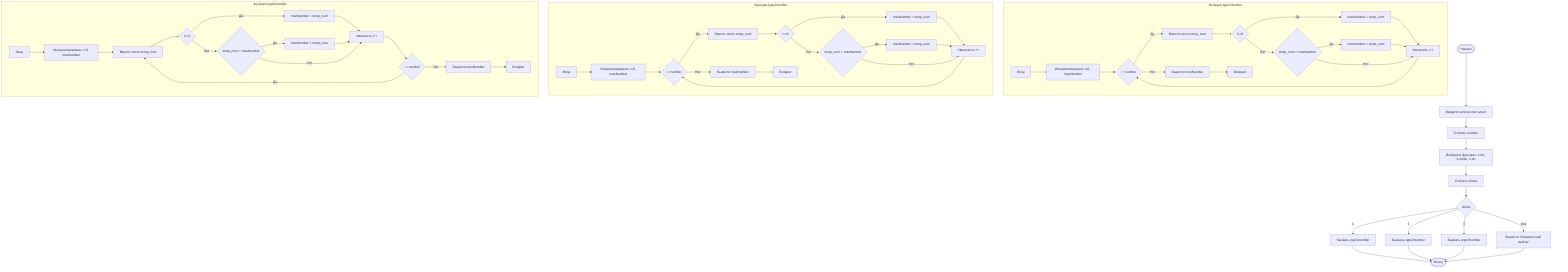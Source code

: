 flowchart TD
    Start([Начало]) --> Input1[Введите количество чисел]
    Input1 --> Read1[Считать number]
    Read1 --> Input2[Выберите функцию: 1-for, 2-while, 3-do]
    Input2 --> Read2[Считать chose]
    Read2 --> Choice{chose}
    
    Choice -- 1 --> Call1[Вызвать type1number]
    Choice -- 2 --> Call2[Вызвать type2number]
    Choice -- 3 --> Call3[Вызвать type3number]
    Choice -- else --> Error[Вывести &quot;Неизвестный выбор&quot;]
    
    Call1 --> End
    Call2 --> End
    Call3 --> End
    Error --> End
    
    subgraph type1 [Функция type1number]
        T1Start[Вход] --> T1Init[Инициализировать i=0, maxNumber]
        T1Init --> T1Condition{i < number}
        T1Condition -- Да --> T1Input[Ввести число temp_num]
        T1Input --> T1Check{i==0}
        T1Check -- Да --> T1SetMax1[maxNumber = temp_num]
        T1Check -- Нет --> T1Compare{temp_num > maxNumber}
        T1Compare -- Да --> T1SetMax2[maxNumber = temp_num]
        T1Compare -- Нет --> T1Increment
        T1SetMax1 --> T1Increment[Увеличить i++]
        T1SetMax2 --> T1Increment
        T1Increment --> T1Condition
        T1Condition -- Нет --> T1Output[Вывести maxNumber]
        T1Output --> T1Return[Возврат]
    end
    
    subgraph type2 [Функция type2number]
        T2Start[Вход] --> T2Init[Инициализировать i=0, maxNumber]
        T2Init --> T2Condition{i < number}
        T2Condition -- Да --> T2Input[Ввести число temp_num]
        T2Input --> T2Check{i==0}
        T2Check -- Да --> T2SetMax1[maxNumber = temp_num]
        T2Check -- Нет --> T2Compare{temp_num > maxNumber}
        T2Compare -- Да --> T2SetMax2[maxNumber = temp_num]
        T2Compare -- Нет --> T2Increment
        T2SetMax1 --> T2Increment[Увеличить i++]
        T2SetMax2 --> T2Increment
        T2Increment --> T2Condition
        T2Condition -- Нет --> T2Output[Вывести maxNumber]
        T2Output --> T2Return[Возврат]
    end
    
    subgraph type3 [Функция type3number]
        T3Start[Вход] --> T3Init[Инициализировать i=0, maxNumber]
        T3Init --> T3Input[Ввести число temp_num]
        T3Input --> T3Check{i==0}
        T3Check -- Да --> T3SetMax1[maxNumber = temp_num]
        T3Check -- Нет --> T3Compare{temp_num > maxNumber}
        T3Compare -- Да --> T3SetMax2[maxNumber = temp_num]
        T3Compare -- Нет --> T3Increment
        T3SetMax1 --> T3Increment[Увеличить i++]
        T3SetMax2 --> T3Increment
        T3Increment --> T3Condition{i < number}
        T3Condition -- Да --> T3Input
        T3Condition -- Нет --> T3Output[Вывести maxNumber]
        T3Output --> T3Return[Возврат]
    end

    End([Конец])